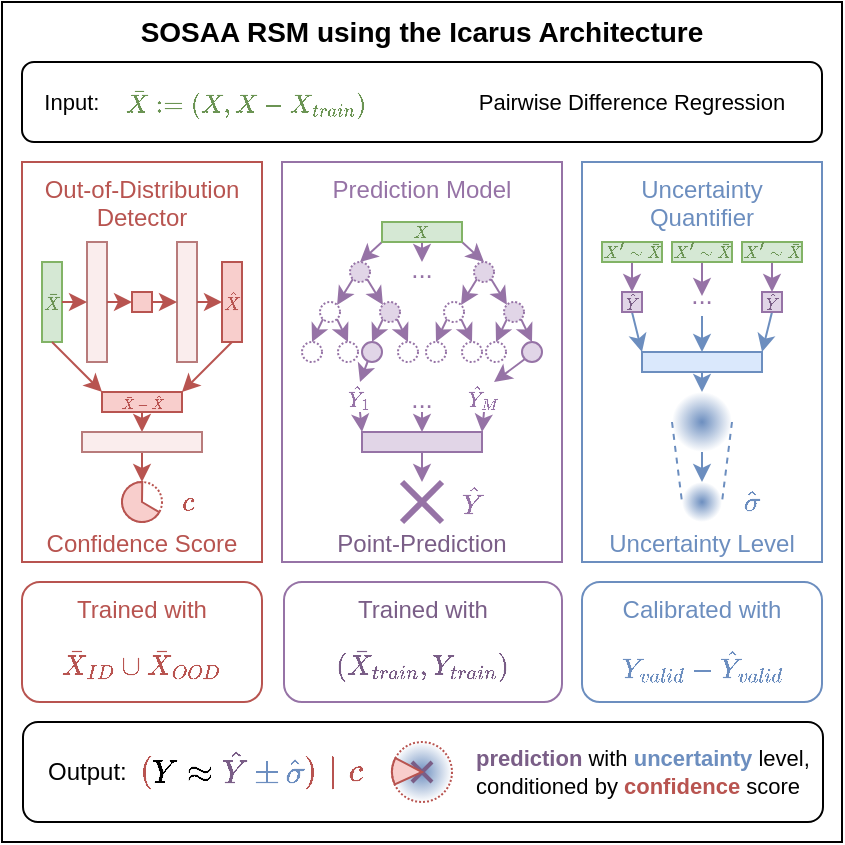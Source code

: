 <mxfile version="21.1.2" type="device">
  <diagram name="Page-1" id="Y17m60WXaXACxdGcygDL">
    <mxGraphModel dx="465" dy="290" grid="1" gridSize="10" guides="1" tooltips="1" connect="1" arrows="1" fold="1" page="1" pageScale="1" pageWidth="827" pageHeight="1169" math="1" shadow="0">
      <root>
        <mxCell id="0" />
        <mxCell id="1" parent="0" />
        <mxCell id="Jv4YEfWsPGi7x7t2oF7T-121" value="SOSAA RSM using the Icarus Architecture" style="rounded=0;whiteSpace=wrap;html=1;shadow=0;sketch=0;fontFamily=Helvetica;fontSize=14;gradientDirection=radial;verticalAlign=top;fillColor=none;fontStyle=1" parent="1" vertex="1">
          <mxGeometry x="40" y="40" width="420" height="420" as="geometry" />
        </mxCell>
        <mxCell id="PXktSuKX3NcI0UUqXiC2-54" value="$$($$" style="text;html=1;strokeColor=none;fillColor=none;align=center;verticalAlign=middle;whiteSpace=wrap;rounded=0;fontSize=14;fontColor=#B85450;" parent="1" vertex="1">
          <mxGeometry x="88" y="410" width="47.5" height="30" as="geometry" />
        </mxCell>
        <mxCell id="PXktSuKX3NcI0UUqXiC2-48" value="&amp;nbsp; &amp;nbsp;Output:" style="rounded=1;whiteSpace=wrap;html=1;labelBackgroundColor=none;labelBorderColor=none;fontSize=12;fontColor=default;fillColor=none;verticalAlign=middle;align=left;" parent="1" vertex="1">
          <mxGeometry x="50.5" y="400" width="400" height="50" as="geometry" />
        </mxCell>
        <mxCell id="Jv4YEfWsPGi7x7t2oF7T-3" value="Prediction Model" style="rounded=0;whiteSpace=wrap;html=1;fillColor=none;strokeColor=#9673a6;horizontal=1;verticalAlign=top;fontColor=#9673A6;fontStyle=0" parent="1" vertex="1">
          <mxGeometry x="180" y="120" width="140" height="200" as="geometry" />
        </mxCell>
        <mxCell id="Jv4YEfWsPGi7x7t2oF7T-8" value="" style="ellipse;whiteSpace=wrap;html=1;aspect=fixed;gradientDirection=radial;fillColor=#6C8EBF;strokeColor=none;shadow=0;gradientColor=#FFFFFF;" parent="1" vertex="1">
          <mxGeometry x="235" y="410" width="30" height="30" as="geometry" />
        </mxCell>
        <mxCell id="Jv4YEfWsPGi7x7t2oF7T-1" value="Out-of-Distribution&lt;br&gt;Detector" style="rounded=0;whiteSpace=wrap;html=1;fillColor=none;strokeColor=#b85450;verticalAlign=top;fontStyle=0;fontColor=#B85450;" parent="1" vertex="1">
          <mxGeometry x="50" y="120" width="120" height="200" as="geometry" />
        </mxCell>
        <mxCell id="Jv4YEfWsPGi7x7t2oF7T-2" value="Confidence Score" style="rounded=0;whiteSpace=wrap;html=1;fillColor=none;strokeColor=none;verticalAlign=bottom;fontColor=#B85450;" parent="1" vertex="1">
          <mxGeometry x="50" y="300" width="120" height="20" as="geometry" />
        </mxCell>
        <mxCell id="Jv4YEfWsPGi7x7t2oF7T-4" value="Uncertainty&lt;br&gt;Quantifier" style="rounded=0;whiteSpace=wrap;html=1;fillColor=none;strokeColor=#6c8ebf;verticalAlign=top;fontColor=#6C8EBF;" parent="1" vertex="1">
          <mxGeometry x="330" y="120" width="120" height="200" as="geometry" />
        </mxCell>
        <mxCell id="Jv4YEfWsPGi7x7t2oF7T-9" value="" style="group" parent="1" vertex="1" connectable="0">
          <mxGeometry x="245" y="420" width="10" height="10" as="geometry" />
        </mxCell>
        <mxCell id="Jv4YEfWsPGi7x7t2oF7T-6" value="" style="endArrow=none;html=1;rounded=0;fillColor=#dae8fc;strokeColor=#7A5E87;strokeWidth=2;" parent="Jv4YEfWsPGi7x7t2oF7T-9" edge="1">
          <mxGeometry width="50" height="50" relative="1" as="geometry">
            <mxPoint y="10" as="sourcePoint" />
            <mxPoint x="10" as="targetPoint" />
          </mxGeometry>
        </mxCell>
        <mxCell id="Jv4YEfWsPGi7x7t2oF7T-7" value="" style="endArrow=none;html=1;rounded=0;fillColor=#dae8fc;strokeColor=#7A5E87;strokeWidth=2;" parent="Jv4YEfWsPGi7x7t2oF7T-9" edge="1">
          <mxGeometry width="50" height="50" relative="1" as="geometry">
            <mxPoint x="10" y="10" as="sourcePoint" />
            <mxPoint as="targetPoint" />
          </mxGeometry>
        </mxCell>
        <mxCell id="Jv4YEfWsPGi7x7t2oF7T-23" value="" style="verticalLabelPosition=bottom;verticalAlign=top;html=1;shape=mxgraph.basic.pie;startAngle=0.682;endAngle=0.827;rounded=0;shadow=0;sketch=0;strokeColor=#b85450;fontFamily=Helvetica;fontSize=12;fillColor=#f8cecc;gradientDirection=radial;" parent="1" vertex="1">
          <mxGeometry x="235" y="410" width="30" height="30" as="geometry" />
        </mxCell>
        <mxCell id="Jv4YEfWsPGi7x7t2oF7T-26" value="" style="rounded=0;whiteSpace=wrap;html=1;shadow=0;sketch=0;strokeColor=#B87B7B;fontFamily=Helvetica;fontSize=12;fillColor=#FAEDED;gradientDirection=radial;" parent="1" vertex="1">
          <mxGeometry x="82.5" y="160" width="10" height="60" as="geometry" />
        </mxCell>
        <mxCell id="Jv4YEfWsPGi7x7t2oF7T-27" value="" style="rounded=0;whiteSpace=wrap;html=1;shadow=0;sketch=0;strokeColor=#B87B7B;fontFamily=Helvetica;fontSize=12;fillColor=#FAEDED;gradientDirection=radial;" parent="1" vertex="1">
          <mxGeometry x="127.5" y="160" width="10" height="60" as="geometry" />
        </mxCell>
        <mxCell id="Jv4YEfWsPGi7x7t2oF7T-28" value="$$\bar{X}$$" style="rounded=0;whiteSpace=wrap;html=1;shadow=0;sketch=0;strokeColor=#82b366;fontFamily=Helvetica;fontSize=8;fillColor=#d5e8d4;gradientDirection=radial;fontColor=#6B9454;" parent="1" vertex="1">
          <mxGeometry x="60" y="170" width="10" height="40" as="geometry" />
        </mxCell>
        <mxCell id="Jv4YEfWsPGi7x7t2oF7T-39" style="edgeStyle=none;shape=connector;rounded=0;orthogonalLoop=1;jettySize=auto;html=1;exitX=0.5;exitY=1;exitDx=0;exitDy=0;entryX=0;entryY=0;entryDx=0;entryDy=0;labelBackgroundColor=default;strokeColor=#b85450;strokeWidth=1;fontFamily=Helvetica;fontSize=12;fontColor=default;endArrow=classic;fillColor=#f8cecc;" parent="1" source="Jv4YEfWsPGi7x7t2oF7T-29" target="Jv4YEfWsPGi7x7t2oF7T-37" edge="1">
          <mxGeometry relative="1" as="geometry" />
        </mxCell>
        <mxCell id="Jv4YEfWsPGi7x7t2oF7T-29" value="$$\hat{X}$$" style="rounded=0;whiteSpace=wrap;html=1;shadow=0;sketch=0;strokeColor=#b85450;fontFamily=Helvetica;fontSize=8;fillColor=#f8cecc;gradientDirection=radial;fontColor=#B85450;" parent="1" vertex="1">
          <mxGeometry x="150" y="170" width="10" height="40" as="geometry" />
        </mxCell>
        <mxCell id="Jv4YEfWsPGi7x7t2oF7T-30" value="" style="rounded=0;whiteSpace=wrap;html=1;shadow=0;sketch=0;strokeColor=#b85450;fontFamily=Helvetica;fontSize=12;fillColor=#f8cecc;gradientDirection=radial;" parent="1" vertex="1">
          <mxGeometry x="105" y="185" width="10" height="10" as="geometry" />
        </mxCell>
        <mxCell id="Jv4YEfWsPGi7x7t2oF7T-31" value="" style="endArrow=classic;html=1;rounded=0;strokeColor=#b85450;strokeWidth=1;fontFamily=Helvetica;fontSize=12;fontColor=default;exitX=1;exitY=0.5;exitDx=0;exitDy=0;entryX=0;entryY=0.5;entryDx=0;entryDy=0;fillColor=#f8cecc;" parent="1" source="Jv4YEfWsPGi7x7t2oF7T-28" target="Jv4YEfWsPGi7x7t2oF7T-26" edge="1">
          <mxGeometry width="50" height="50" relative="1" as="geometry">
            <mxPoint x="155" y="220" as="sourcePoint" />
            <mxPoint x="205" y="170" as="targetPoint" />
          </mxGeometry>
        </mxCell>
        <mxCell id="Jv4YEfWsPGi7x7t2oF7T-33" value="" style="endArrow=classic;html=1;rounded=0;labelBackgroundColor=default;strokeColor=#b85450;strokeWidth=1;fontFamily=Helvetica;fontSize=12;fontColor=default;fillColor=#f8cecc;shape=connector;exitX=1;exitY=0.5;exitDx=0;exitDy=0;entryX=0;entryY=0.5;entryDx=0;entryDy=0;" parent="1" source="Jv4YEfWsPGi7x7t2oF7T-26" target="Jv4YEfWsPGi7x7t2oF7T-30" edge="1">
          <mxGeometry width="50" height="50" relative="1" as="geometry">
            <mxPoint x="155" y="220" as="sourcePoint" />
            <mxPoint x="205" y="170" as="targetPoint" />
          </mxGeometry>
        </mxCell>
        <mxCell id="Jv4YEfWsPGi7x7t2oF7T-34" value="" style="endArrow=classic;html=1;rounded=0;labelBackgroundColor=default;strokeColor=#b85450;strokeWidth=1;fontFamily=Helvetica;fontSize=12;fontColor=default;fillColor=#f8cecc;shape=connector;exitX=1;exitY=0.5;exitDx=0;exitDy=0;entryX=0;entryY=0.5;entryDx=0;entryDy=0;" parent="1" source="Jv4YEfWsPGi7x7t2oF7T-30" target="Jv4YEfWsPGi7x7t2oF7T-27" edge="1">
          <mxGeometry width="50" height="50" relative="1" as="geometry">
            <mxPoint x="155" y="220" as="sourcePoint" />
            <mxPoint x="205" y="170" as="targetPoint" />
          </mxGeometry>
        </mxCell>
        <mxCell id="Jv4YEfWsPGi7x7t2oF7T-35" value="" style="endArrow=classic;html=1;rounded=0;labelBackgroundColor=default;strokeColor=#b85450;strokeWidth=1;fontFamily=Helvetica;fontSize=12;fontColor=default;fillColor=#f8cecc;shape=connector;exitX=1;exitY=0.5;exitDx=0;exitDy=0;entryX=0;entryY=0.5;entryDx=0;entryDy=0;" parent="1" source="Jv4YEfWsPGi7x7t2oF7T-27" target="Jv4YEfWsPGi7x7t2oF7T-29" edge="1">
          <mxGeometry width="50" height="50" relative="1" as="geometry">
            <mxPoint x="155" y="220" as="sourcePoint" />
            <mxPoint x="205" y="170" as="targetPoint" />
          </mxGeometry>
        </mxCell>
        <mxCell id="Jv4YEfWsPGi7x7t2oF7T-41" style="edgeStyle=none;shape=connector;rounded=0;orthogonalLoop=1;jettySize=auto;html=1;exitX=1;exitY=0.5;exitDx=0;exitDy=0;entryX=0;entryY=0.5;entryDx=0;entryDy=0;labelBackgroundColor=default;strokeColor=#b85450;strokeWidth=1;fontFamily=Helvetica;fontSize=12;fontColor=default;endArrow=classic;fillColor=#f8cecc;" parent="1" source="Jv4YEfWsPGi7x7t2oF7T-37" target="Jv4YEfWsPGi7x7t2oF7T-40" edge="1">
          <mxGeometry relative="1" as="geometry" />
        </mxCell>
        <mxCell id="Jv4YEfWsPGi7x7t2oF7T-37" value="$$\bar{X}-\hat{X}$$" style="rounded=0;whiteSpace=wrap;html=1;shadow=0;sketch=0;strokeColor=#b85450;fontFamily=Helvetica;fontSize=6;fillColor=#f8cecc;gradientDirection=radial;direction=south;verticalAlign=middle;labelPosition=center;verticalLabelPosition=middle;align=center;fontColor=#B85450;" parent="1" vertex="1">
          <mxGeometry x="90" y="235" width="40" height="10" as="geometry" />
        </mxCell>
        <mxCell id="Jv4YEfWsPGi7x7t2oF7T-38" value="" style="endArrow=classic;html=1;rounded=0;labelBackgroundColor=default;strokeColor=#b85450;strokeWidth=1;fontFamily=Helvetica;fontSize=12;fontColor=default;fillColor=#f8cecc;shape=connector;exitX=0.5;exitY=1;exitDx=0;exitDy=0;entryX=0;entryY=1;entryDx=0;entryDy=0;" parent="1" source="Jv4YEfWsPGi7x7t2oF7T-28" target="Jv4YEfWsPGi7x7t2oF7T-37" edge="1">
          <mxGeometry width="50" height="50" relative="1" as="geometry">
            <mxPoint x="155" y="220" as="sourcePoint" />
            <mxPoint x="205" y="170" as="targetPoint" />
          </mxGeometry>
        </mxCell>
        <mxCell id="Jv4YEfWsPGi7x7t2oF7T-43" style="edgeStyle=none;shape=connector;rounded=0;orthogonalLoop=1;jettySize=auto;html=1;exitX=1;exitY=0.5;exitDx=0;exitDy=0;labelBackgroundColor=default;strokeColor=#b85450;strokeWidth=1;fontFamily=Helvetica;fontSize=12;fontColor=#B85450;endArrow=classic;fillColor=#f8cecc;entryX=0.5;entryY=0;entryDx=0;entryDy=0;" parent="1" source="Jv4YEfWsPGi7x7t2oF7T-40" target="PXktSuKX3NcI0UUqXiC2-34" edge="1">
          <mxGeometry relative="1" as="geometry">
            <mxPoint x="20" y="300" as="targetPoint" />
          </mxGeometry>
        </mxCell>
        <mxCell id="Jv4YEfWsPGi7x7t2oF7T-40" value="" style="rounded=0;whiteSpace=wrap;html=1;shadow=0;sketch=0;strokeColor=#B87B7B;fontFamily=Helvetica;fontSize=12;fillColor=#FAEDED;gradientDirection=radial;direction=south;" parent="1" vertex="1">
          <mxGeometry x="80" y="255" width="60" height="10" as="geometry" />
        </mxCell>
        <mxCell id="Jv4YEfWsPGi7x7t2oF7T-42" value="$$c$$" style="text;html=1;strokeColor=none;fillColor=none;align=center;verticalAlign=middle;whiteSpace=wrap;rounded=0;fontSize=12;fontFamily=Helvetica;fontColor=#B85450;" parent="1" vertex="1">
          <mxGeometry x="122.5" y="285" width="20" height="10" as="geometry" />
        </mxCell>
        <mxCell id="Jv4YEfWsPGi7x7t2oF7T-61" style="edgeStyle=none;shape=connector;rounded=0;orthogonalLoop=1;jettySize=auto;html=1;exitX=0;exitY=1;exitDx=0;exitDy=0;entryX=1;entryY=0;entryDx=0;entryDy=0;labelBackgroundColor=default;strokeColor=#9673a6;strokeWidth=1;fontFamily=Helvetica;fontSize=12;fontColor=#B85450;endArrow=classic;fillColor=#e1d5e7;" parent="1" source="Jv4YEfWsPGi7x7t2oF7T-50" target="Jv4YEfWsPGi7x7t2oF7T-55" edge="1">
          <mxGeometry relative="1" as="geometry" />
        </mxCell>
        <mxCell id="Jv4YEfWsPGi7x7t2oF7T-62" style="edgeStyle=none;shape=connector;rounded=0;orthogonalLoop=1;jettySize=auto;html=1;exitX=1;exitY=1;exitDx=0;exitDy=0;entryX=0;entryY=0;entryDx=0;entryDy=0;labelBackgroundColor=default;strokeColor=#9673a6;strokeWidth=1;fontFamily=Helvetica;fontSize=12;fontColor=#B85450;endArrow=classic;fillColor=#e1d5e7;" parent="1" source="Jv4YEfWsPGi7x7t2oF7T-50" target="Jv4YEfWsPGi7x7t2oF7T-56" edge="1">
          <mxGeometry relative="1" as="geometry" />
        </mxCell>
        <mxCell id="Jv4YEfWsPGi7x7t2oF7T-50" value="" style="ellipse;whiteSpace=wrap;html=1;aspect=fixed;rounded=0;shadow=0;sketch=0;strokeColor=#9673a6;fontFamily=Helvetica;fontSize=12;fillColor=#e1d5e7;gradientDirection=radial;dashed=1;dashPattern=1 1;" parent="1" vertex="1">
          <mxGeometry x="214" y="170" width="10" height="10" as="geometry" />
        </mxCell>
        <mxCell id="Jv4YEfWsPGi7x7t2oF7T-63" style="edgeStyle=none;shape=connector;rounded=0;orthogonalLoop=1;jettySize=auto;html=1;exitX=0;exitY=1;exitDx=0;exitDy=0;entryX=0.5;entryY=0;entryDx=0;entryDy=0;labelBackgroundColor=default;strokeColor=#9673a6;strokeWidth=1;fontFamily=Helvetica;fontSize=12;fontColor=#B85450;endArrow=classic;fillColor=#e1d5e7;endFill=1;" parent="1" source="Jv4YEfWsPGi7x7t2oF7T-55" target="Jv4YEfWsPGi7x7t2oF7T-57" edge="1">
          <mxGeometry relative="1" as="geometry" />
        </mxCell>
        <mxCell id="Jv4YEfWsPGi7x7t2oF7T-64" style="edgeStyle=none;shape=connector;rounded=0;orthogonalLoop=1;jettySize=auto;html=1;exitX=1;exitY=1;exitDx=0;exitDy=0;entryX=0.5;entryY=0;entryDx=0;entryDy=0;labelBackgroundColor=default;strokeColor=#9673a6;strokeWidth=1;fontFamily=Helvetica;fontSize=12;fontColor=#B85450;endArrow=classic;fillColor=#e1d5e7;" parent="1" source="Jv4YEfWsPGi7x7t2oF7T-55" target="Jv4YEfWsPGi7x7t2oF7T-58" edge="1">
          <mxGeometry relative="1" as="geometry" />
        </mxCell>
        <mxCell id="Jv4YEfWsPGi7x7t2oF7T-55" value="" style="ellipse;whiteSpace=wrap;html=1;aspect=fixed;rounded=0;shadow=0;sketch=0;strokeColor=#9673a6;fontFamily=Helvetica;fontSize=12;fillColor=none;gradientDirection=radial;dashed=1;dashPattern=1 1;" parent="1" vertex="1">
          <mxGeometry x="199" y="190" width="10" height="10" as="geometry" />
        </mxCell>
        <mxCell id="Jv4YEfWsPGi7x7t2oF7T-65" style="edgeStyle=none;shape=connector;rounded=0;orthogonalLoop=1;jettySize=auto;html=1;exitX=0;exitY=1;exitDx=0;exitDy=0;entryX=0.5;entryY=0;entryDx=0;entryDy=0;labelBackgroundColor=default;strokeColor=#9673a6;strokeWidth=1;fontFamily=Helvetica;fontSize=12;fontColor=#B85450;endArrow=classic;fillColor=#e1d5e7;" parent="1" source="Jv4YEfWsPGi7x7t2oF7T-56" target="Jv4YEfWsPGi7x7t2oF7T-59" edge="1">
          <mxGeometry relative="1" as="geometry" />
        </mxCell>
        <mxCell id="Jv4YEfWsPGi7x7t2oF7T-66" style="edgeStyle=none;shape=connector;rounded=0;orthogonalLoop=1;jettySize=auto;html=1;exitX=1;exitY=1;exitDx=0;exitDy=0;entryX=0.5;entryY=0;entryDx=0;entryDy=0;labelBackgroundColor=default;strokeColor=#9673a6;strokeWidth=1;fontFamily=Helvetica;fontSize=12;fontColor=#B85450;endArrow=classic;fillColor=#e1d5e7;" parent="1" source="Jv4YEfWsPGi7x7t2oF7T-56" target="Jv4YEfWsPGi7x7t2oF7T-60" edge="1">
          <mxGeometry relative="1" as="geometry" />
        </mxCell>
        <mxCell id="Jv4YEfWsPGi7x7t2oF7T-56" value="" style="ellipse;whiteSpace=wrap;html=1;aspect=fixed;rounded=0;shadow=0;sketch=0;strokeColor=#9673a6;fontFamily=Helvetica;fontSize=12;fillColor=#e1d5e7;gradientDirection=radial;dashed=1;dashPattern=1 1;" parent="1" vertex="1">
          <mxGeometry x="229" y="190" width="10" height="10" as="geometry" />
        </mxCell>
        <mxCell id="Jv4YEfWsPGi7x7t2oF7T-57" value="" style="ellipse;whiteSpace=wrap;html=1;aspect=fixed;rounded=0;shadow=0;sketch=0;strokeColor=#9673a6;fontFamily=Helvetica;fontSize=12;fillColor=none;gradientDirection=radial;dashed=1;dashPattern=1 1;" parent="1" vertex="1">
          <mxGeometry x="190" y="210" width="10" height="10" as="geometry" />
        </mxCell>
        <mxCell id="Jv4YEfWsPGi7x7t2oF7T-58" value="" style="ellipse;whiteSpace=wrap;html=1;aspect=fixed;rounded=0;shadow=0;sketch=0;strokeColor=#9673a6;fontFamily=Helvetica;fontSize=12;fillColor=none;gradientDirection=radial;dashed=1;dashPattern=1 1;" parent="1" vertex="1">
          <mxGeometry x="208" y="210" width="10" height="10" as="geometry" />
        </mxCell>
        <mxCell id="Jv4YEfWsPGi7x7t2oF7T-109" style="edgeStyle=none;shape=connector;rounded=0;orthogonalLoop=1;jettySize=auto;html=1;exitX=0.284;exitY=0.964;exitDx=0;exitDy=0;entryX=0.5;entryY=0;entryDx=0;entryDy=0;labelBackgroundColor=default;strokeColor=#9673a6;strokeWidth=1;fontFamily=Helvetica;fontSize=12;fontColor=#9673A6;endArrow=classic;endFill=1;fillColor=#e1d5e7;exitPerimeter=0;" parent="1" source="Jv4YEfWsPGi7x7t2oF7T-59" target="Jv4YEfWsPGi7x7t2oF7T-99" edge="1">
          <mxGeometry relative="1" as="geometry" />
        </mxCell>
        <mxCell id="Jv4YEfWsPGi7x7t2oF7T-59" value="" style="ellipse;whiteSpace=wrap;html=1;aspect=fixed;rounded=0;shadow=0;sketch=0;fontFamily=Helvetica;fontSize=12;gradientDirection=radial;fillColor=#e1d5e7;strokeColor=#9673a6;" parent="1" vertex="1">
          <mxGeometry x="220" y="210" width="10" height="10" as="geometry" />
        </mxCell>
        <mxCell id="Jv4YEfWsPGi7x7t2oF7T-60" value="" style="ellipse;whiteSpace=wrap;html=1;aspect=fixed;rounded=0;shadow=0;sketch=0;strokeColor=#9673a6;fontFamily=Helvetica;fontSize=12;fillColor=none;gradientDirection=radial;dashed=1;dashPattern=1 1;" parent="1" vertex="1">
          <mxGeometry x="238" y="210" width="10" height="10" as="geometry" />
        </mxCell>
        <mxCell id="Jv4YEfWsPGi7x7t2oF7T-67" style="edgeStyle=none;shape=connector;rounded=0;orthogonalLoop=1;jettySize=auto;html=1;exitX=0;exitY=1;exitDx=0;exitDy=0;entryX=1;entryY=0;entryDx=0;entryDy=0;labelBackgroundColor=default;strokeColor=#9673a6;strokeWidth=1;fontFamily=Helvetica;fontSize=12;fontColor=#B85450;endArrow=classic;fillColor=#e1d5e7;" parent="1" source="Jv4YEfWsPGi7x7t2oF7T-69" target="Jv4YEfWsPGi7x7t2oF7T-72" edge="1">
          <mxGeometry relative="1" as="geometry" />
        </mxCell>
        <mxCell id="Jv4YEfWsPGi7x7t2oF7T-68" style="edgeStyle=none;shape=connector;rounded=0;orthogonalLoop=1;jettySize=auto;html=1;exitX=1;exitY=1;exitDx=0;exitDy=0;entryX=0;entryY=0;entryDx=0;entryDy=0;labelBackgroundColor=default;strokeColor=#9673a6;strokeWidth=1;fontFamily=Helvetica;fontSize=12;fontColor=#B85450;endArrow=classic;fillColor=#e1d5e7;" parent="1" source="Jv4YEfWsPGi7x7t2oF7T-69" target="Jv4YEfWsPGi7x7t2oF7T-75" edge="1">
          <mxGeometry relative="1" as="geometry" />
        </mxCell>
        <mxCell id="Jv4YEfWsPGi7x7t2oF7T-69" value="" style="ellipse;whiteSpace=wrap;html=1;aspect=fixed;rounded=0;shadow=0;sketch=0;strokeColor=#9673a6;fontFamily=Helvetica;fontSize=12;fillColor=#e1d5e7;gradientDirection=radial;dashed=1;dashPattern=1 1;" parent="1" vertex="1">
          <mxGeometry x="276" y="170" width="10" height="10" as="geometry" />
        </mxCell>
        <mxCell id="Jv4YEfWsPGi7x7t2oF7T-70" style="edgeStyle=none;shape=connector;rounded=0;orthogonalLoop=1;jettySize=auto;html=1;exitX=0;exitY=1;exitDx=0;exitDy=0;entryX=0.5;entryY=0;entryDx=0;entryDy=0;labelBackgroundColor=default;strokeColor=#9673a6;strokeWidth=1;fontFamily=Helvetica;fontSize=12;fontColor=#B85450;endArrow=classic;fillColor=#e1d5e7;endFill=1;" parent="1" source="Jv4YEfWsPGi7x7t2oF7T-72" target="Jv4YEfWsPGi7x7t2oF7T-76" edge="1">
          <mxGeometry relative="1" as="geometry" />
        </mxCell>
        <mxCell id="Jv4YEfWsPGi7x7t2oF7T-71" style="edgeStyle=none;shape=connector;rounded=0;orthogonalLoop=1;jettySize=auto;html=1;exitX=1;exitY=1;exitDx=0;exitDy=0;entryX=0.5;entryY=0;entryDx=0;entryDy=0;labelBackgroundColor=default;strokeColor=#9673a6;strokeWidth=1;fontFamily=Helvetica;fontSize=12;fontColor=#B85450;endArrow=classic;fillColor=#e1d5e7;" parent="1" source="Jv4YEfWsPGi7x7t2oF7T-72" target="Jv4YEfWsPGi7x7t2oF7T-77" edge="1">
          <mxGeometry relative="1" as="geometry" />
        </mxCell>
        <mxCell id="Jv4YEfWsPGi7x7t2oF7T-72" value="" style="ellipse;whiteSpace=wrap;html=1;aspect=fixed;rounded=0;shadow=0;sketch=0;strokeColor=#9673a6;fontFamily=Helvetica;fontSize=12;fillColor=none;gradientDirection=radial;dashed=1;dashPattern=1 1;" parent="1" vertex="1">
          <mxGeometry x="261" y="190" width="10" height="10" as="geometry" />
        </mxCell>
        <mxCell id="Jv4YEfWsPGi7x7t2oF7T-73" style="edgeStyle=none;shape=connector;rounded=0;orthogonalLoop=1;jettySize=auto;html=1;exitX=0;exitY=1;exitDx=0;exitDy=0;entryX=0.5;entryY=0;entryDx=0;entryDy=0;labelBackgroundColor=default;strokeColor=#9673a6;strokeWidth=1;fontFamily=Helvetica;fontSize=12;fontColor=#B85450;endArrow=classic;fillColor=#e1d5e7;" parent="1" source="Jv4YEfWsPGi7x7t2oF7T-75" target="Jv4YEfWsPGi7x7t2oF7T-78" edge="1">
          <mxGeometry relative="1" as="geometry" />
        </mxCell>
        <mxCell id="Jv4YEfWsPGi7x7t2oF7T-74" style="edgeStyle=none;shape=connector;rounded=0;orthogonalLoop=1;jettySize=auto;html=1;exitX=1;exitY=1;exitDx=0;exitDy=0;entryX=0.5;entryY=0;entryDx=0;entryDy=0;labelBackgroundColor=default;strokeColor=#9673a6;strokeWidth=1;fontFamily=Helvetica;fontSize=12;fontColor=#B85450;endArrow=classic;fillColor=#e1d5e7;" parent="1" source="Jv4YEfWsPGi7x7t2oF7T-75" target="Jv4YEfWsPGi7x7t2oF7T-79" edge="1">
          <mxGeometry relative="1" as="geometry" />
        </mxCell>
        <mxCell id="Jv4YEfWsPGi7x7t2oF7T-75" value="" style="ellipse;whiteSpace=wrap;html=1;aspect=fixed;rounded=0;shadow=0;sketch=0;strokeColor=#9673a6;fontFamily=Helvetica;fontSize=12;fillColor=#e1d5e7;gradientDirection=radial;dashed=1;dashPattern=1 1;" parent="1" vertex="1">
          <mxGeometry x="291" y="190" width="10" height="10" as="geometry" />
        </mxCell>
        <mxCell id="Jv4YEfWsPGi7x7t2oF7T-76" value="" style="ellipse;whiteSpace=wrap;html=1;aspect=fixed;rounded=0;shadow=0;sketch=0;strokeColor=#9673a6;fontFamily=Helvetica;fontSize=12;fillColor=none;gradientDirection=radial;dashed=1;dashPattern=1 1;" parent="1" vertex="1">
          <mxGeometry x="252" y="210" width="10" height="10" as="geometry" />
        </mxCell>
        <mxCell id="Jv4YEfWsPGi7x7t2oF7T-77" value="" style="ellipse;whiteSpace=wrap;html=1;aspect=fixed;rounded=0;shadow=0;sketch=0;strokeColor=#9673a6;fontFamily=Helvetica;fontSize=12;fillColor=none;gradientDirection=radial;dashed=1;dashPattern=1 1;" parent="1" vertex="1">
          <mxGeometry x="270" y="210" width="10" height="10" as="geometry" />
        </mxCell>
        <mxCell id="Jv4YEfWsPGi7x7t2oF7T-78" value="" style="ellipse;whiteSpace=wrap;html=1;aspect=fixed;rounded=0;shadow=0;sketch=0;strokeColor=#9673a6;fontFamily=Helvetica;fontSize=12;fillColor=none;gradientDirection=radial;dashed=1;dashPattern=1 1;" parent="1" vertex="1">
          <mxGeometry x="282" y="210" width="10" height="10" as="geometry" />
        </mxCell>
        <mxCell id="Jv4YEfWsPGi7x7t2oF7T-94" style="edgeStyle=none;shape=connector;rounded=0;orthogonalLoop=1;jettySize=auto;html=1;exitX=0;exitY=1;exitDx=0;exitDy=0;entryX=0.75;entryY=0;entryDx=0;entryDy=0;labelBackgroundColor=default;strokeColor=#9673a6;strokeWidth=1;fontFamily=Helvetica;fontSize=13;fontColor=#9673A6;endArrow=classic;endFill=1;fillColor=#e1d5e7;" parent="1" source="Jv4YEfWsPGi7x7t2oF7T-79" target="Jv4YEfWsPGi7x7t2oF7T-100" edge="1">
          <mxGeometry relative="1" as="geometry">
            <mxPoint x="305" y="235" as="targetPoint" />
          </mxGeometry>
        </mxCell>
        <mxCell id="Jv4YEfWsPGi7x7t2oF7T-79" value="" style="ellipse;whiteSpace=wrap;html=1;aspect=fixed;rounded=0;shadow=0;sketch=0;fontFamily=Helvetica;fontSize=12;gradientDirection=radial;fillColor=#e1d5e7;strokeColor=#9673a6;" parent="1" vertex="1">
          <mxGeometry x="300" y="210" width="10" height="10" as="geometry" />
        </mxCell>
        <mxCell id="Jv4YEfWsPGi7x7t2oF7T-83" style="edgeStyle=none;shape=connector;rounded=0;orthogonalLoop=1;jettySize=auto;html=1;exitX=1;exitY=1;exitDx=0;exitDy=0;entryX=0.5;entryY=0;entryDx=0;entryDy=0;labelBackgroundColor=default;strokeColor=#9673a6;strokeWidth=1;fontFamily=Helvetica;fontSize=7;fontColor=#B85450;endArrow=classic;endFill=1;fillColor=#e1d5e7;" parent="1" source="Jv4YEfWsPGi7x7t2oF7T-82" target="Jv4YEfWsPGi7x7t2oF7T-50" edge="1">
          <mxGeometry relative="1" as="geometry" />
        </mxCell>
        <mxCell id="Jv4YEfWsPGi7x7t2oF7T-86" style="edgeStyle=none;shape=connector;rounded=0;orthogonalLoop=1;jettySize=auto;html=1;exitX=1;exitY=0;exitDx=0;exitDy=0;entryX=0.5;entryY=0;entryDx=0;entryDy=0;labelBackgroundColor=default;strokeColor=#9673a6;strokeWidth=1;fontFamily=Helvetica;fontSize=7;fontColor=#B85450;endArrow=classic;endFill=1;fillColor=#e1d5e7;" parent="1" source="Jv4YEfWsPGi7x7t2oF7T-82" target="Jv4YEfWsPGi7x7t2oF7T-69" edge="1">
          <mxGeometry relative="1" as="geometry" />
        </mxCell>
        <mxCell id="Jv4YEfWsPGi7x7t2oF7T-88" style="edgeStyle=none;shape=connector;rounded=0;orthogonalLoop=1;jettySize=auto;html=1;exitX=1;exitY=0.5;exitDx=0;exitDy=0;labelBackgroundColor=default;strokeColor=#9673a6;strokeWidth=1;fontFamily=Helvetica;fontSize=7;fontColor=#6B9454;endArrow=classic;endFill=1;fillColor=#e1d5e7;" parent="1" source="Jv4YEfWsPGi7x7t2oF7T-82" edge="1">
          <mxGeometry relative="1" as="geometry">
            <mxPoint x="250" y="170" as="targetPoint" />
          </mxGeometry>
        </mxCell>
        <mxCell id="Jv4YEfWsPGi7x7t2oF7T-82" value="$$\bar{X}$$" style="rounded=0;whiteSpace=wrap;html=1;shadow=0;sketch=0;strokeColor=#82b366;fontFamily=Helvetica;fontSize=7;fillColor=#d5e8d4;gradientDirection=radial;direction=south;fontColor=#6B9454;" parent="1" vertex="1">
          <mxGeometry x="230" y="150" width="40" height="10" as="geometry" />
        </mxCell>
        <mxCell id="Jv4YEfWsPGi7x7t2oF7T-89" value="..." style="text;html=1;strokeColor=none;fillColor=none;align=center;verticalAlign=middle;whiteSpace=wrap;rounded=0;fontSize=13;fontFamily=Helvetica;fontColor=#9673A6;" parent="1" vertex="1">
          <mxGeometry x="235" y="165" width="30" height="15" as="geometry" />
        </mxCell>
        <mxCell id="Jv4YEfWsPGi7x7t2oF7T-106" style="edgeStyle=none;shape=connector;rounded=0;orthogonalLoop=1;jettySize=auto;html=1;exitX=0.5;exitY=1;exitDx=0;exitDy=0;entryX=0;entryY=0.5;entryDx=0;entryDy=0;labelBackgroundColor=default;strokeColor=#9673a6;strokeWidth=1;fontFamily=Helvetica;fontSize=12;fontColor=#9673A6;endArrow=classic;endFill=1;fillColor=#e1d5e7;" parent="1" source="Jv4YEfWsPGi7x7t2oF7T-96" target="Jv4YEfWsPGi7x7t2oF7T-102" edge="1">
          <mxGeometry relative="1" as="geometry" />
        </mxCell>
        <mxCell id="Jv4YEfWsPGi7x7t2oF7T-96" value="..." style="text;html=1;strokeColor=none;fillColor=none;align=center;verticalAlign=middle;whiteSpace=wrap;rounded=0;fontSize=13;fontFamily=Helvetica;fontColor=#9673A6;" parent="1" vertex="1">
          <mxGeometry x="235" y="230" width="30" height="15" as="geometry" />
        </mxCell>
        <mxCell id="Jv4YEfWsPGi7x7t2oF7T-108" style="edgeStyle=none;shape=connector;rounded=0;orthogonalLoop=1;jettySize=auto;html=1;exitX=0.5;exitY=1;exitDx=0;exitDy=0;entryX=0;entryY=1;entryDx=0;entryDy=0;labelBackgroundColor=default;strokeColor=#9673a6;strokeWidth=1;fontFamily=Helvetica;fontSize=12;fontColor=#9673A6;endArrow=classic;endFill=1;fillColor=#e1d5e7;" parent="1" source="Jv4YEfWsPGi7x7t2oF7T-99" target="Jv4YEfWsPGi7x7t2oF7T-102" edge="1">
          <mxGeometry relative="1" as="geometry" />
        </mxCell>
        <mxCell id="Jv4YEfWsPGi7x7t2oF7T-99" value="$$\hat{Y}_1$$" style="text;html=1;strokeColor=none;fillColor=none;align=center;verticalAlign=middle;whiteSpace=wrap;rounded=0;fontSize=9;fontFamily=Helvetica;fontColor=#9673A6;" parent="1" vertex="1">
          <mxGeometry x="209" y="230" width="20" height="15" as="geometry" />
        </mxCell>
        <mxCell id="Jv4YEfWsPGi7x7t2oF7T-107" style="edgeStyle=none;shape=connector;rounded=0;orthogonalLoop=1;jettySize=auto;html=1;exitX=0.5;exitY=1;exitDx=0;exitDy=0;entryX=0;entryY=0;entryDx=0;entryDy=0;labelBackgroundColor=default;strokeColor=#9673a6;strokeWidth=1;fontFamily=Helvetica;fontSize=12;fontColor=#9673A6;endArrow=classic;endFill=1;fillColor=#e1d5e7;" parent="1" source="Jv4YEfWsPGi7x7t2oF7T-100" target="Jv4YEfWsPGi7x7t2oF7T-102" edge="1">
          <mxGeometry relative="1" as="geometry" />
        </mxCell>
        <mxCell id="Jv4YEfWsPGi7x7t2oF7T-100" value="$$\hat{Y}_M$$" style="text;html=1;strokeColor=none;fillColor=none;align=center;verticalAlign=middle;whiteSpace=wrap;rounded=0;fontSize=9;fontFamily=Helvetica;fontColor=#9673A6;" parent="1" vertex="1">
          <mxGeometry x="271" y="230" width="20" height="15" as="geometry" />
        </mxCell>
        <mxCell id="Jv4YEfWsPGi7x7t2oF7T-101" value="$$\hat{Y}$$" style="text;html=1;strokeColor=none;fillColor=none;align=center;verticalAlign=middle;whiteSpace=wrap;rounded=0;fontSize=12;fontFamily=Helvetica;fontColor=#9673A6;" parent="1" vertex="1">
          <mxGeometry x="265" y="282.5" width="20" height="15" as="geometry" />
        </mxCell>
        <mxCell id="Jv4YEfWsPGi7x7t2oF7T-103" style="edgeStyle=none;shape=connector;rounded=0;orthogonalLoop=1;jettySize=auto;html=1;exitX=1;exitY=0.5;exitDx=0;exitDy=0;labelBackgroundColor=default;strokeColor=#9673a6;strokeWidth=1;fontFamily=Helvetica;fontSize=12;fontColor=#9673A6;endArrow=classic;endFill=1;fillColor=#e1d5e7;" parent="1" source="Jv4YEfWsPGi7x7t2oF7T-102" edge="1">
          <mxGeometry relative="1" as="geometry">
            <mxPoint x="250" y="280" as="targetPoint" />
          </mxGeometry>
        </mxCell>
        <mxCell id="Jv4YEfWsPGi7x7t2oF7T-102" value="" style="rounded=0;whiteSpace=wrap;html=1;shadow=0;sketch=0;strokeColor=#9673a6;fontFamily=Helvetica;fontSize=12;fillColor=#e1d5e7;gradientDirection=radial;direction=south;" parent="1" vertex="1">
          <mxGeometry x="220" y="255" width="60" height="10" as="geometry" />
        </mxCell>
        <mxCell id="Jv4YEfWsPGi7x7t2oF7T-120" value="" style="ellipse;whiteSpace=wrap;html=1;aspect=fixed;rounded=0;shadow=0;sketch=0;strokeColor=#b85450;fontFamily=Helvetica;fontSize=10;fillColor=none;gradientDirection=radial;fontStyle=0;verticalAlign=top;dashed=1;dashPattern=1 1;" parent="1" vertex="1">
          <mxGeometry x="235" y="410" width="30" height="30" as="geometry" />
        </mxCell>
        <mxCell id="Jv4YEfWsPGi7x7t2oF7T-125" value="&lt;font color=&quot;#7a5e87&quot;&gt;&lt;b&gt;prediction&lt;/b&gt;&lt;/font&gt; with &lt;b style=&quot;color: rgb(108, 142, 191);&quot;&gt;uncertainty&lt;/b&gt;&amp;nbsp;level,&lt;br style=&quot;font-size: 11px;&quot;&gt;conditioned by &lt;b&gt;&lt;font color=&quot;#b85450&quot;&gt;confidence&lt;/font&gt;&lt;/b&gt; score" style="text;html=1;strokeColor=none;fillColor=none;align=left;verticalAlign=middle;whiteSpace=wrap;rounded=0;fontSize=11;fontFamily=Helvetica;fontColor=default;" parent="1" vertex="1">
          <mxGeometry x="275" y="410" width="170" height="30" as="geometry" />
        </mxCell>
        <mxCell id="PXktSuKX3NcI0UUqXiC2-78" style="edgeStyle=none;shape=connector;rounded=0;orthogonalLoop=1;jettySize=auto;html=1;exitX=1;exitY=0.5;exitDx=0;exitDy=0;entryX=0;entryY=0.5;entryDx=0;entryDy=0;labelBackgroundColor=default;strokeColor=#9673a6;strokeWidth=1;fontFamily=Helvetica;fontSize=7;fontColor=#7A5E87;endArrow=classic;fillColor=#e1d5e7;" parent="1" source="PXktSuKX3NcI0UUqXiC2-1" target="PXktSuKX3NcI0UUqXiC2-75" edge="1">
          <mxGeometry relative="1" as="geometry" />
        </mxCell>
        <mxCell id="PXktSuKX3NcI0UUqXiC2-79" style="edgeStyle=none;shape=connector;rounded=0;orthogonalLoop=1;jettySize=auto;html=1;exitX=1;exitY=0.5;exitDx=0;exitDy=0;entryX=0.5;entryY=0;entryDx=0;entryDy=0;labelBackgroundColor=default;strokeColor=#9673a6;strokeWidth=1;fontFamily=Helvetica;fontSize=7;fontColor=#7A5E87;endArrow=classic;fillColor=#e1d5e7;" parent="1" source="PXktSuKX3NcI0UUqXiC2-81" target="PXktSuKX3NcI0UUqXiC2-14" edge="1">
          <mxGeometry relative="1" as="geometry">
            <mxPoint x="392.5" y="180" as="targetPoint" />
          </mxGeometry>
        </mxCell>
        <mxCell id="PXktSuKX3NcI0UUqXiC2-80" style="edgeStyle=none;shape=connector;rounded=0;orthogonalLoop=1;jettySize=auto;html=1;exitX=1;exitY=0.5;exitDx=0;exitDy=0;entryX=0;entryY=0.5;entryDx=0;entryDy=0;labelBackgroundColor=default;strokeColor=#9673a6;strokeWidth=1;fontFamily=Helvetica;fontSize=7;fontColor=#7A5E87;endArrow=classic;fillColor=#e1d5e7;" parent="1" source="PXktSuKX3NcI0UUqXiC2-82" target="PXktSuKX3NcI0UUqXiC2-77" edge="1">
          <mxGeometry relative="1" as="geometry" />
        </mxCell>
        <mxCell id="PXktSuKX3NcI0UUqXiC2-1" value="$$X&#39; \sim \bar{X}$$" style="rounded=0;whiteSpace=wrap;html=1;shadow=0;sketch=0;strokeColor=#82b366;fontFamily=Helvetica;fontSize=7;fillColor=#d5e8d4;gradientDirection=radial;direction=south;fontColor=#6B9454;" parent="1" vertex="1">
          <mxGeometry x="340" y="160" width="30" height="10" as="geometry" />
        </mxCell>
        <mxCell id="PXktSuKX3NcI0UUqXiC2-24" style="edgeStyle=none;rounded=0;orthogonalLoop=1;jettySize=auto;html=1;exitX=0.5;exitY=1;exitDx=0;exitDy=0;entryX=0;entryY=0.5;entryDx=0;entryDy=0;fontSize=7;fillColor=#dae8fc;strokeColor=#6c8ebf;" parent="1" source="PXktSuKX3NcI0UUqXiC2-14" target="PXktSuKX3NcI0UUqXiC2-21" edge="1">
          <mxGeometry relative="1" as="geometry" />
        </mxCell>
        <mxCell id="PXktSuKX3NcI0UUqXiC2-14" value="..." style="text;html=1;strokeColor=none;fillColor=none;align=center;verticalAlign=bottom;whiteSpace=wrap;rounded=0;fontSize=13;fontFamily=Helvetica;fontColor=#9673A6;" parent="1" vertex="1">
          <mxGeometry x="375" y="187" width="30" height="10" as="geometry" />
        </mxCell>
        <mxCell id="PXktSuKX3NcI0UUqXiC2-22" style="edgeStyle=none;rounded=0;orthogonalLoop=1;jettySize=auto;html=1;exitX=1;exitY=0.5;exitDx=0;exitDy=0;entryX=0;entryY=1;entryDx=0;entryDy=0;fontSize=7;fillColor=#dae8fc;strokeColor=#6c8ebf;" parent="1" source="PXktSuKX3NcI0UUqXiC2-75" target="PXktSuKX3NcI0UUqXiC2-21" edge="1">
          <mxGeometry relative="1" as="geometry">
            <mxPoint x="359.0" y="205" as="sourcePoint" />
          </mxGeometry>
        </mxCell>
        <mxCell id="PXktSuKX3NcI0UUqXiC2-23" style="edgeStyle=none;rounded=0;orthogonalLoop=1;jettySize=auto;html=1;exitX=1;exitY=0.5;exitDx=0;exitDy=0;entryX=0;entryY=0;entryDx=0;entryDy=0;fontSize=7;fillColor=#dae8fc;strokeColor=#6c8ebf;" parent="1" source="PXktSuKX3NcI0UUqXiC2-77" target="PXktSuKX3NcI0UUqXiC2-21" edge="1">
          <mxGeometry relative="1" as="geometry">
            <mxPoint x="421" y="205" as="sourcePoint" />
          </mxGeometry>
        </mxCell>
        <mxCell id="PXktSuKX3NcI0UUqXiC2-39" style="edgeStyle=none;rounded=0;orthogonalLoop=1;jettySize=auto;html=1;exitX=1;exitY=0.5;exitDx=0;exitDy=0;entryX=0.5;entryY=0;entryDx=0;entryDy=0;fontSize=7;fontColor=#6C8EBF;fillColor=#dae8fc;strokeColor=#6c8ebf;" parent="1" source="PXktSuKX3NcI0UUqXiC2-21" target="PXktSuKX3NcI0UUqXiC2-38" edge="1">
          <mxGeometry relative="1" as="geometry" />
        </mxCell>
        <mxCell id="PXktSuKX3NcI0UUqXiC2-21" value="" style="rounded=0;whiteSpace=wrap;html=1;shadow=0;sketch=0;strokeColor=#6c8ebf;fontFamily=Helvetica;fontSize=12;fillColor=#dae8fc;gradientDirection=radial;direction=south;" parent="1" vertex="1">
          <mxGeometry x="360" y="215" width="60" height="10" as="geometry" />
        </mxCell>
        <mxCell id="PXktSuKX3NcI0UUqXiC2-27" value="$$\hat{\sigma}$$" style="text;html=1;strokeColor=none;fillColor=none;align=center;verticalAlign=middle;whiteSpace=wrap;rounded=0;fontSize=12;fontFamily=Helvetica;fontColor=#6C8EBF;" parent="1" vertex="1">
          <mxGeometry x="405" y="282.5" width="20" height="15" as="geometry" />
        </mxCell>
        <mxCell id="PXktSuKX3NcI0UUqXiC2-28" value="" style="group" parent="1" vertex="1" connectable="0">
          <mxGeometry x="240" y="280" width="20" height="20" as="geometry" />
        </mxCell>
        <mxCell id="PXktSuKX3NcI0UUqXiC2-29" value="" style="endArrow=none;html=1;rounded=0;fillColor=#dae8fc;strokeColor=#9673A6;strokeWidth=3;" parent="PXktSuKX3NcI0UUqXiC2-28" edge="1">
          <mxGeometry width="50" height="50" relative="1" as="geometry">
            <mxPoint y="20" as="sourcePoint" />
            <mxPoint x="20" as="targetPoint" />
          </mxGeometry>
        </mxCell>
        <mxCell id="PXktSuKX3NcI0UUqXiC2-30" value="" style="endArrow=none;html=1;rounded=0;fillColor=#dae8fc;strokeColor=#9673A6;strokeWidth=3;" parent="PXktSuKX3NcI0UUqXiC2-28" edge="1">
          <mxGeometry width="50" height="50" relative="1" as="geometry">
            <mxPoint x="20" y="20" as="sourcePoint" />
            <mxPoint as="targetPoint" />
          </mxGeometry>
        </mxCell>
        <mxCell id="PXktSuKX3NcI0UUqXiC2-34" value="" style="ellipse;whiteSpace=wrap;html=1;aspect=fixed;rounded=0;shadow=0;sketch=0;strokeColor=#b85450;fontFamily=Helvetica;fontSize=10;fillColor=none;gradientDirection=radial;verticalAlign=bottom;labelPosition=center;verticalLabelPosition=middle;align=center;dashed=1;dashPattern=1 1;" parent="1" vertex="1">
          <mxGeometry x="100" y="280" width="20" height="20" as="geometry" />
        </mxCell>
        <mxCell id="PXktSuKX3NcI0UUqXiC2-33" value="" style="verticalLabelPosition=bottom;verticalAlign=top;html=1;shape=mxgraph.basic.pie;startAngle=0.335;endAngle=0.002;rounded=0;shadow=0;sketch=0;strokeColor=#b85450;fontFamily=Helvetica;fontSize=12;fillColor=#f8cecc;gradientDirection=radial;" parent="1" vertex="1">
          <mxGeometry x="100" y="280" width="20" height="20" as="geometry" />
        </mxCell>
        <mxCell id="PXktSuKX3NcI0UUqXiC2-37" value="" style="ellipse;whiteSpace=wrap;html=1;aspect=fixed;gradientDirection=radial;fillColor=#6C8EBF;strokeColor=none;shadow=0;gradientColor=#FFFFFF;" parent="1" vertex="1">
          <mxGeometry x="380" y="280" width="20" height="20" as="geometry" />
        </mxCell>
        <mxCell id="PXktSuKX3NcI0UUqXiC2-42" style="edgeStyle=none;rounded=0;orthogonalLoop=1;jettySize=auto;html=1;exitX=0.5;exitY=1;exitDx=0;exitDy=0;entryX=0.5;entryY=0;entryDx=0;entryDy=0;strokeWidth=1;fontSize=7;fontColor=#6C8EBF;endArrow=classic;endFill=1;fillColor=#dae8fc;strokeColor=#6c8ebf;" parent="1" source="PXktSuKX3NcI0UUqXiC2-38" target="PXktSuKX3NcI0UUqXiC2-37" edge="1">
          <mxGeometry relative="1" as="geometry" />
        </mxCell>
        <mxCell id="PXktSuKX3NcI0UUqXiC2-38" value="" style="ellipse;whiteSpace=wrap;html=1;aspect=fixed;gradientDirection=radial;fillColor=#6C8EBF;strokeColor=none;shadow=0;gradientColor=#FFFFFF;" parent="1" vertex="1">
          <mxGeometry x="375" y="235" width="30" height="30" as="geometry" />
        </mxCell>
        <mxCell id="PXktSuKX3NcI0UUqXiC2-40" style="edgeStyle=none;rounded=0;orthogonalLoop=1;jettySize=auto;html=1;exitX=0;exitY=0.5;exitDx=0;exitDy=0;entryX=0;entryY=0.5;entryDx=0;entryDy=0;fontSize=7;fontColor=#6C8EBF;dashed=1;endArrow=none;endFill=0;fillColor=#dae8fc;strokeColor=#6c8ebf;" parent="1" source="PXktSuKX3NcI0UUqXiC2-38" target="PXktSuKX3NcI0UUqXiC2-37" edge="1">
          <mxGeometry relative="1" as="geometry" />
        </mxCell>
        <mxCell id="PXktSuKX3NcI0UUqXiC2-41" style="edgeStyle=none;rounded=0;orthogonalLoop=1;jettySize=auto;html=1;exitX=1;exitY=0.5;exitDx=0;exitDy=0;entryX=1;entryY=0.5;entryDx=0;entryDy=0;fontSize=7;fontColor=#6C8EBF;strokeWidth=1;dashed=1;endArrow=none;endFill=0;fillColor=#dae8fc;strokeColor=#6c8ebf;" parent="1" source="PXktSuKX3NcI0UUqXiC2-38" target="PXktSuKX3NcI0UUqXiC2-37" edge="1">
          <mxGeometry relative="1" as="geometry" />
        </mxCell>
        <mxCell id="PXktSuKX3NcI0UUqXiC2-43" value="Point-Prediction" style="rounded=0;whiteSpace=wrap;html=1;fillColor=none;strokeColor=none;verticalAlign=bottom;fontColor=#7A5E87;" parent="1" vertex="1">
          <mxGeometry x="180" y="300" width="140" height="20" as="geometry" />
        </mxCell>
        <mxCell id="PXktSuKX3NcI0UUqXiC2-44" value="Uncertainty Level" style="rounded=0;whiteSpace=wrap;html=1;fillColor=none;strokeColor=none;verticalAlign=bottom;fontColor=#6C8EBF;" parent="1" vertex="1">
          <mxGeometry x="330" y="300" width="120" height="20" as="geometry" />
        </mxCell>
        <mxCell id="PXktSuKX3NcI0UUqXiC2-45" value="Trained with&lt;br&gt;$$\bar{X}_{ID} \cup \bar{X}_{OOD}$$" style="rounded=1;whiteSpace=wrap;html=1;fillColor=none;strokeColor=#b85450;verticalAlign=top;fontStyle=0;fontColor=#B85450;" parent="1" vertex="1">
          <mxGeometry x="50" y="330" width="120" height="60" as="geometry" />
        </mxCell>
        <mxCell id="PXktSuKX3NcI0UUqXiC2-46" value="Trained with&lt;br&gt;$$(\bar{X}_{train}, Y_{train})$$" style="rounded=1;whiteSpace=wrap;html=1;fillColor=none;strokeColor=#9673a6;verticalAlign=top;fontStyle=0;fontColor=#7A5E87;" parent="1" vertex="1">
          <mxGeometry x="181" y="330" width="139" height="60" as="geometry" />
        </mxCell>
        <mxCell id="PXktSuKX3NcI0UUqXiC2-47" value="Calibrated with&lt;br&gt;$$Y_{valid} - \hat{Y}_{valid}$$" style="rounded=1;whiteSpace=wrap;html=1;fillColor=none;strokeColor=#6c8ebf;verticalAlign=top;fontStyle=0;fontColor=#6C8EBF;" parent="1" vertex="1">
          <mxGeometry x="330" y="330" width="120" height="60" as="geometry" />
        </mxCell>
        <mxCell id="PXktSuKX3NcI0UUqXiC2-49" value="$$Y \approx$$" style="text;html=1;strokeColor=none;fillColor=none;align=center;verticalAlign=middle;whiteSpace=wrap;rounded=0;fontSize=14;fontColor=default;" parent="1" vertex="1">
          <mxGeometry x="105.5" y="410" width="47.5" height="30" as="geometry" />
        </mxCell>
        <mxCell id="PXktSuKX3NcI0UUqXiC2-51" value="$$\hat{Y}$$" style="text;html=1;strokeColor=none;fillColor=none;align=center;verticalAlign=middle;whiteSpace=wrap;rounded=0;fontSize=14;fontColor=#7A5E87;" parent="1" vertex="1">
          <mxGeometry x="131.5" y="408" width="47.5" height="30" as="geometry" />
        </mxCell>
        <mxCell id="PXktSuKX3NcI0UUqXiC2-52" value="$$\pm \, \hat{\sigma}$$" style="text;html=1;strokeColor=none;fillColor=none;align=center;verticalAlign=middle;whiteSpace=wrap;rounded=0;fontSize=14;fontColor=#6C8EBF;fontStyle=0" parent="1" vertex="1">
          <mxGeometry x="154.5" y="410" width="47.5" height="30" as="geometry" />
        </mxCell>
        <mxCell id="PXktSuKX3NcI0UUqXiC2-55" value="$$) \,\, | \,\, c$$" style="text;html=1;strokeColor=none;fillColor=none;align=center;verticalAlign=middle;whiteSpace=wrap;rounded=0;fontSize=14;fontColor=#B85450;fontStyle=0" parent="1" vertex="1">
          <mxGeometry x="181.5" y="410" width="47.5" height="30" as="geometry" />
        </mxCell>
        <mxCell id="PXktSuKX3NcI0UUqXiC2-58" value="&amp;nbsp; &amp;nbsp;Input:" style="rounded=1;whiteSpace=wrap;html=1;labelBackgroundColor=none;labelBorderColor=none;fontSize=11;fontColor=#000000;fillColor=none;strokeColor=default;perimeterSpacing=0;align=left;" parent="1" vertex="1">
          <mxGeometry x="50" y="70" width="400" height="40" as="geometry" />
        </mxCell>
        <mxCell id="PXktSuKX3NcI0UUqXiC2-59" value="$$\bar{X} := (X, X-X_{train})$$" style="text;html=1;strokeColor=none;fillColor=none;align=left;verticalAlign=middle;whiteSpace=wrap;rounded=0;fontSize=11;fontFamily=Helvetica;fontColor=#6B9454;" parent="1" vertex="1">
          <mxGeometry x="100" y="80" width="160" height="20" as="geometry" />
        </mxCell>
        <mxCell id="PXktSuKX3NcI0UUqXiC2-60" value="Pairwise Difference Regression" style="text;html=1;strokeColor=none;fillColor=none;align=center;verticalAlign=middle;whiteSpace=wrap;rounded=0;fontSize=11;fontFamily=Helvetica;fontColor=default;" parent="1" vertex="1">
          <mxGeometry x="270" y="80" width="170" height="20" as="geometry" />
        </mxCell>
        <mxCell id="PXktSuKX3NcI0UUqXiC2-75" value="$$\hat{Y}$$" style="rounded=0;whiteSpace=wrap;html=1;shadow=0;sketch=0;strokeColor=#9673a6;fontFamily=Helvetica;fontSize=7;fillColor=#e1d5e7;gradientDirection=radial;direction=south;fontColor=#7A5E87;" parent="1" vertex="1">
          <mxGeometry x="350" y="185" width="10" height="10" as="geometry" />
        </mxCell>
        <mxCell id="PXktSuKX3NcI0UUqXiC2-77" value="$$\hat{Y}$$" style="rounded=0;whiteSpace=wrap;html=1;shadow=0;sketch=0;strokeColor=#9673a6;fontFamily=Helvetica;fontSize=7;fillColor=#e1d5e7;gradientDirection=radial;direction=south;fontColor=#7A5E87;" parent="1" vertex="1">
          <mxGeometry x="420" y="185" width="10" height="10" as="geometry" />
        </mxCell>
        <mxCell id="PXktSuKX3NcI0UUqXiC2-81" value="$$X&#39; \sim \bar{X}$$" style="rounded=0;whiteSpace=wrap;html=1;shadow=0;sketch=0;strokeColor=#82b366;fontFamily=Helvetica;fontSize=7;fillColor=#d5e8d4;gradientDirection=radial;direction=south;fontColor=#6B9454;" parent="1" vertex="1">
          <mxGeometry x="375" y="160" width="30" height="10" as="geometry" />
        </mxCell>
        <mxCell id="PXktSuKX3NcI0UUqXiC2-82" value="$$X&#39; \sim \bar{X}$$" style="rounded=0;whiteSpace=wrap;html=1;shadow=0;sketch=0;strokeColor=#82b366;fontFamily=Helvetica;fontSize=7;fillColor=#d5e8d4;gradientDirection=radial;direction=south;fontColor=#6B9454;" parent="1" vertex="1">
          <mxGeometry x="410" y="160" width="30" height="10" as="geometry" />
        </mxCell>
      </root>
    </mxGraphModel>
  </diagram>
</mxfile>
